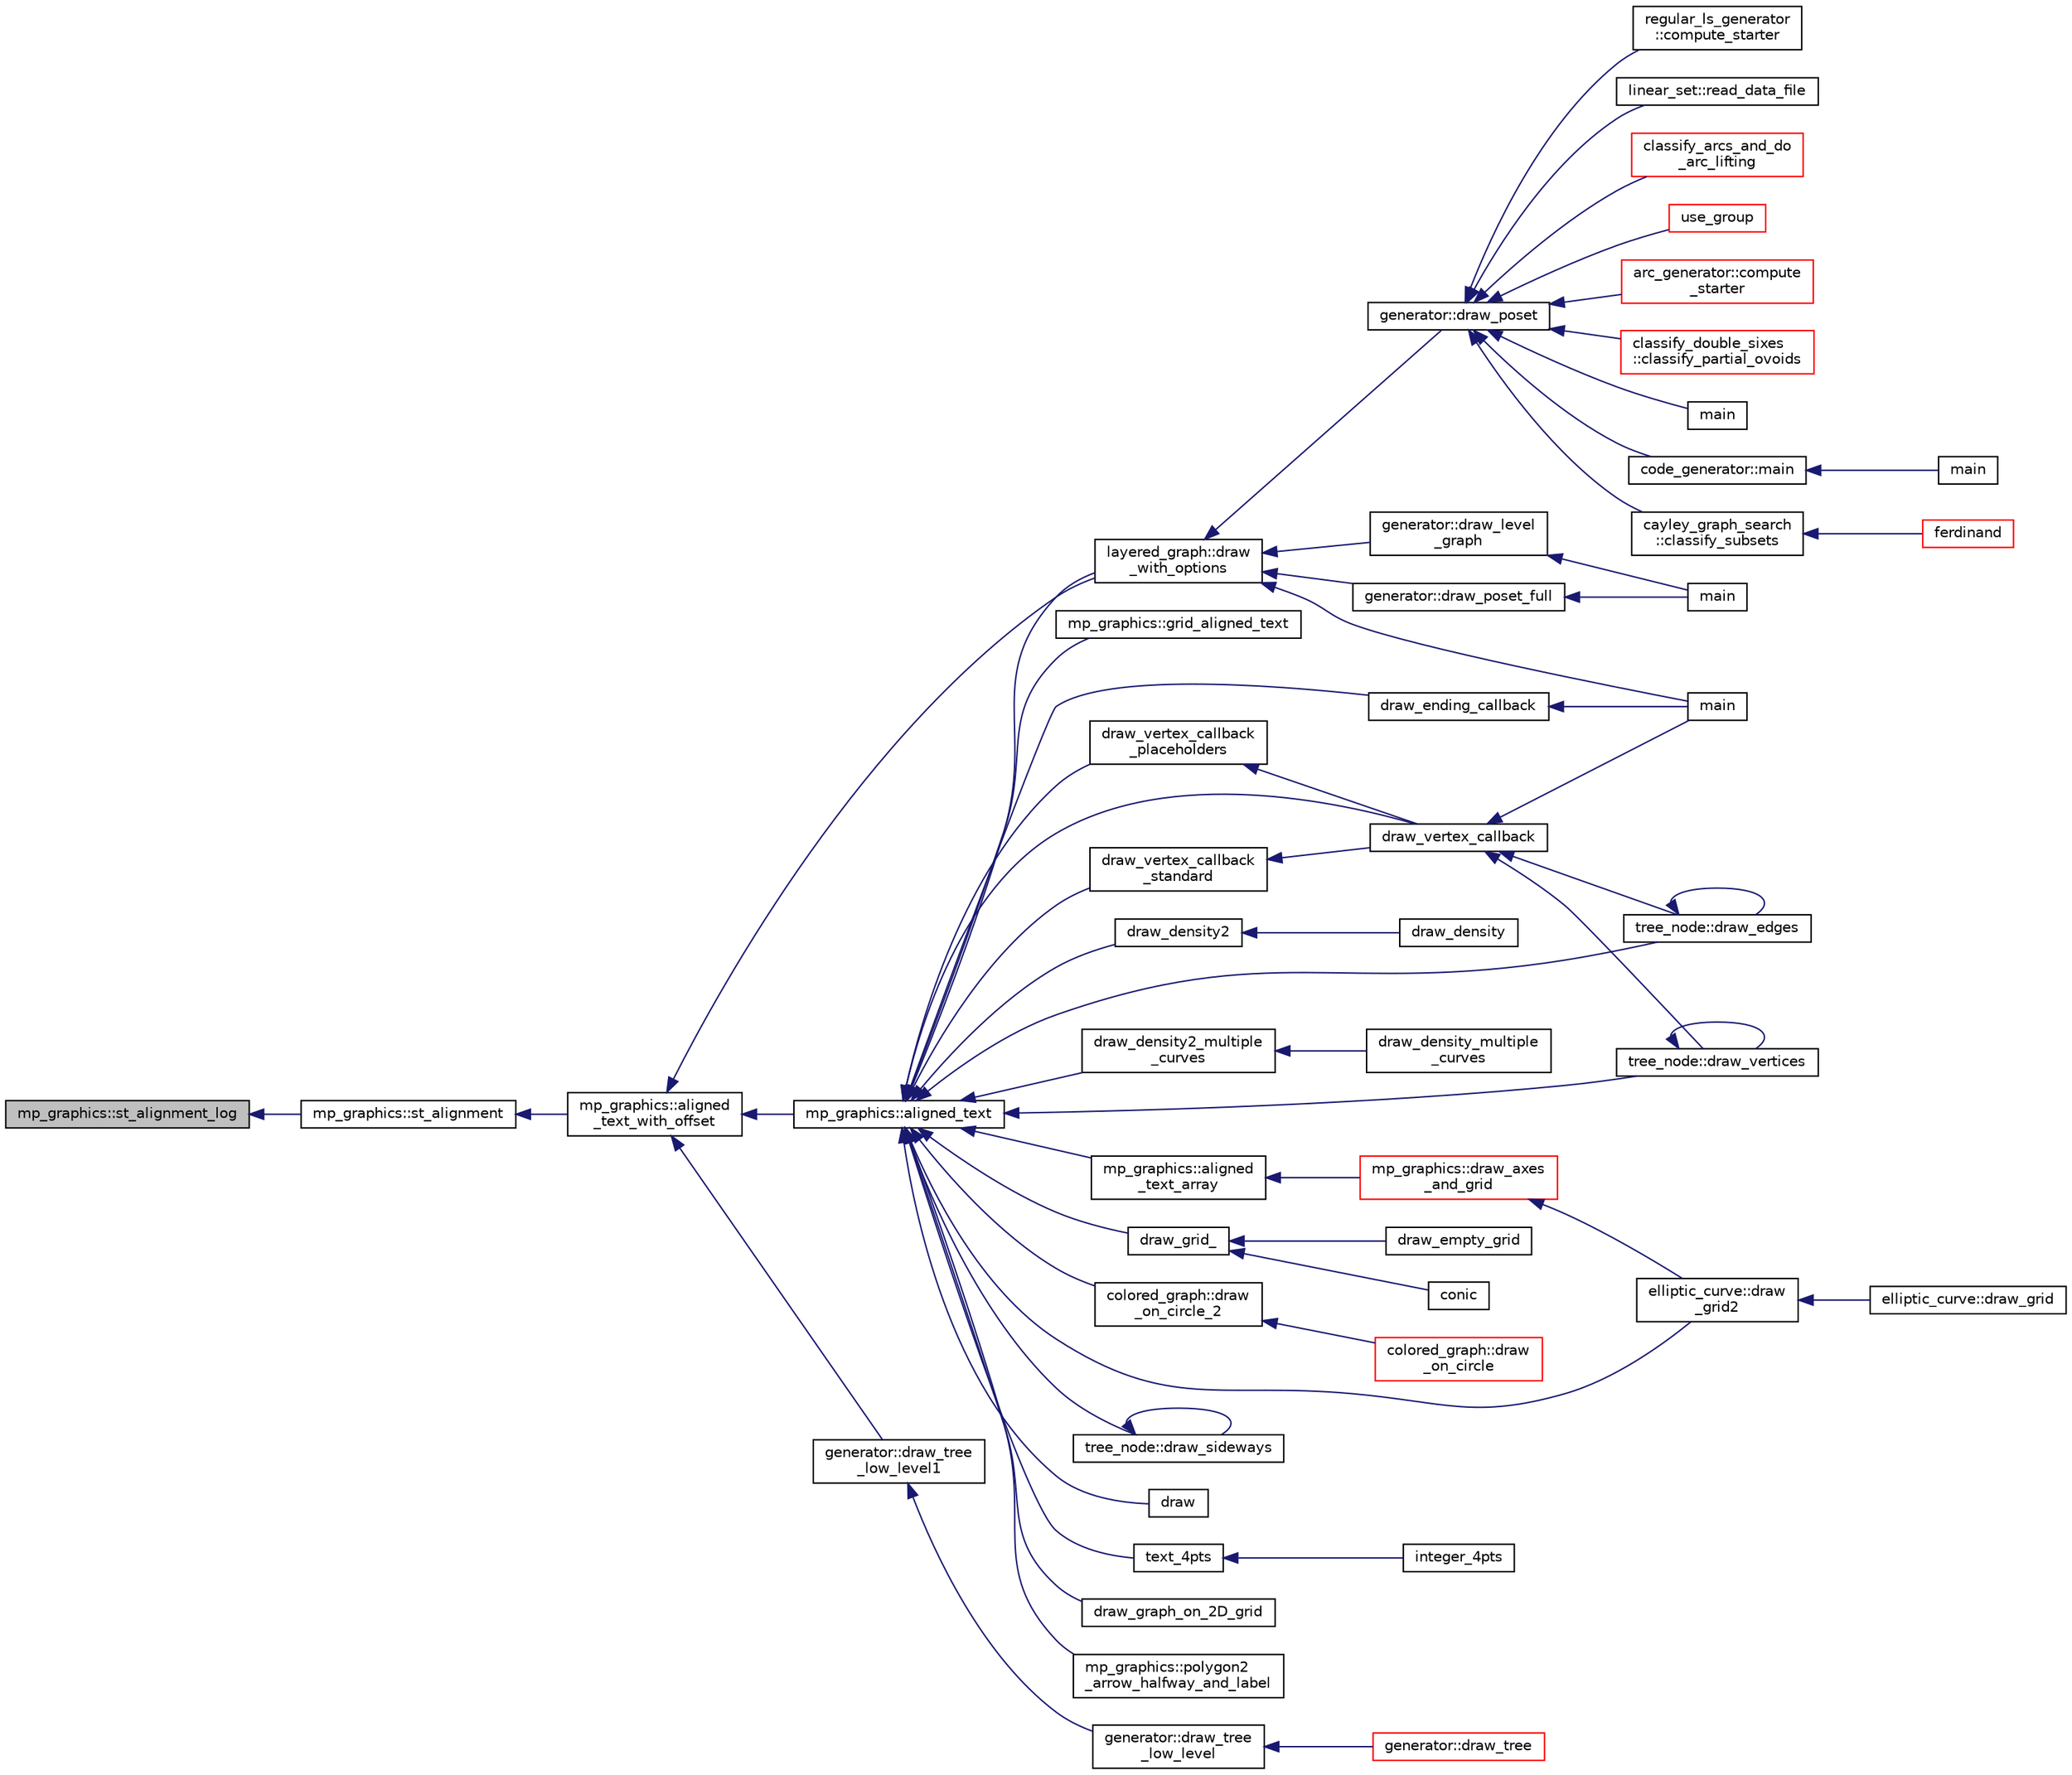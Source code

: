 digraph "mp_graphics::st_alignment_log"
{
  edge [fontname="Helvetica",fontsize="10",labelfontname="Helvetica",labelfontsize="10"];
  node [fontname="Helvetica",fontsize="10",shape=record];
  rankdir="LR";
  Node7457 [label="mp_graphics::st_alignment_log",height=0.2,width=0.4,color="black", fillcolor="grey75", style="filled", fontcolor="black"];
  Node7457 -> Node7458 [dir="back",color="midnightblue",fontsize="10",style="solid",fontname="Helvetica"];
  Node7458 [label="mp_graphics::st_alignment",height=0.2,width=0.4,color="black", fillcolor="white", style="filled",URL="$da/d2c/classmp__graphics.html#ab897ac847368de2da4296c7f159cc5f9"];
  Node7458 -> Node7459 [dir="back",color="midnightblue",fontsize="10",style="solid",fontname="Helvetica"];
  Node7459 [label="mp_graphics::aligned\l_text_with_offset",height=0.2,width=0.4,color="black", fillcolor="white", style="filled",URL="$da/d2c/classmp__graphics.html#a3b5a8558ee721bd8b9ed36e732317679"];
  Node7459 -> Node7460 [dir="back",color="midnightblue",fontsize="10",style="solid",fontname="Helvetica"];
  Node7460 [label="layered_graph::draw\l_with_options",height=0.2,width=0.4,color="black", fillcolor="white", style="filled",URL="$da/db1/classlayered__graph.html#a4c76e40c6cf5bfb2ab2df20c33e846bc"];
  Node7460 -> Node7461 [dir="back",color="midnightblue",fontsize="10",style="solid",fontname="Helvetica"];
  Node7461 [label="main",height=0.2,width=0.4,color="black", fillcolor="white", style="filled",URL="$da/d62/layered__graph__main_8_c.html#a217dbf8b442f20279ea00b898af96f52"];
  Node7460 -> Node7462 [dir="back",color="midnightblue",fontsize="10",style="solid",fontname="Helvetica"];
  Node7462 [label="generator::draw_poset_full",height=0.2,width=0.4,color="black", fillcolor="white", style="filled",URL="$d7/d73/classgenerator.html#a6f7f90e50993905db31342536ac59d8c"];
  Node7462 -> Node7463 [dir="back",color="midnightblue",fontsize="10",style="solid",fontname="Helvetica"];
  Node7463 [label="main",height=0.2,width=0.4,color="black", fillcolor="white", style="filled",URL="$de/d2d/graph_2graph_8_c.html#a217dbf8b442f20279ea00b898af96f52"];
  Node7460 -> Node7464 [dir="back",color="midnightblue",fontsize="10",style="solid",fontname="Helvetica"];
  Node7464 [label="generator::draw_poset",height=0.2,width=0.4,color="black", fillcolor="white", style="filled",URL="$d7/d73/classgenerator.html#aa4f99c75a86701ba85e514a294efdf3a"];
  Node7464 -> Node7465 [dir="back",color="midnightblue",fontsize="10",style="solid",fontname="Helvetica"];
  Node7465 [label="main",height=0.2,width=0.4,color="black", fillcolor="white", style="filled",URL="$d1/d5e/blt__main_8_c.html#a217dbf8b442f20279ea00b898af96f52"];
  Node7464 -> Node7466 [dir="back",color="midnightblue",fontsize="10",style="solid",fontname="Helvetica"];
  Node7466 [label="code_generator::main",height=0.2,width=0.4,color="black", fillcolor="white", style="filled",URL="$db/d37/classcode__generator.html#ab3cf3a306e4032c2b471ac95321c599f"];
  Node7466 -> Node7467 [dir="back",color="midnightblue",fontsize="10",style="solid",fontname="Helvetica"];
  Node7467 [label="main",height=0.2,width=0.4,color="black", fillcolor="white", style="filled",URL="$d4/d4f/codes_8_c.html#a217dbf8b442f20279ea00b898af96f52"];
  Node7464 -> Node7468 [dir="back",color="midnightblue",fontsize="10",style="solid",fontname="Helvetica"];
  Node7468 [label="cayley_graph_search\l::classify_subsets",height=0.2,width=0.4,color="black", fillcolor="white", style="filled",URL="$de/dae/classcayley__graph__search.html#a4cf8a90752e018a281481ac80ad52c4b"];
  Node7468 -> Node7469 [dir="back",color="midnightblue",fontsize="10",style="solid",fontname="Helvetica"];
  Node7469 [label="ferdinand",height=0.2,width=0.4,color="red", fillcolor="white", style="filled",URL="$da/df3/ferdinand_8_c.html#a322b57727d23cf5a0932f11c30ea18d9"];
  Node7464 -> Node7471 [dir="back",color="midnightblue",fontsize="10",style="solid",fontname="Helvetica"];
  Node7471 [label="regular_ls_generator\l::compute_starter",height=0.2,width=0.4,color="black", fillcolor="white", style="filled",URL="$d2/dd8/classregular__ls__generator.html#aa38907741058694a73194b02ceb4a53d"];
  Node7464 -> Node7472 [dir="back",color="midnightblue",fontsize="10",style="solid",fontname="Helvetica"];
  Node7472 [label="linear_set::read_data_file",height=0.2,width=0.4,color="black", fillcolor="white", style="filled",URL="$dd/d86/classlinear__set.html#a9a5cd28cc81be7ee41002b2e3114c2cb"];
  Node7464 -> Node7473 [dir="back",color="midnightblue",fontsize="10",style="solid",fontname="Helvetica"];
  Node7473 [label="classify_arcs_and_do\l_arc_lifting",height=0.2,width=0.4,color="red", fillcolor="white", style="filled",URL="$d6/dc3/arc__lifting__main_8_c.html#afdd7be16f16b8c71e9a72fe5f6a0b59c"];
  Node7464 -> Node7475 [dir="back",color="midnightblue",fontsize="10",style="solid",fontname="Helvetica"];
  Node7475 [label="use_group",height=0.2,width=0.4,color="red", fillcolor="white", style="filled",URL="$d9/d9f/all__cliques_8_c.html#aba62531e97173264c39afe2c7857af31"];
  Node7464 -> Node7477 [dir="back",color="midnightblue",fontsize="10",style="solid",fontname="Helvetica"];
  Node7477 [label="arc_generator::compute\l_starter",height=0.2,width=0.4,color="red", fillcolor="white", style="filled",URL="$d4/d21/classarc__generator.html#aad1dcec3a1c302e743d574bd1ac857d9"];
  Node7464 -> Node7483 [dir="back",color="midnightblue",fontsize="10",style="solid",fontname="Helvetica"];
  Node7483 [label="classify_double_sixes\l::classify_partial_ovoids",height=0.2,width=0.4,color="red", fillcolor="white", style="filled",URL="$dd/d23/classclassify__double__sixes.html#a2253fca143a0e8a3e39655eb05668ae9"];
  Node7460 -> Node7485 [dir="back",color="midnightblue",fontsize="10",style="solid",fontname="Helvetica"];
  Node7485 [label="generator::draw_level\l_graph",height=0.2,width=0.4,color="black", fillcolor="white", style="filled",URL="$d7/d73/classgenerator.html#a6bbc7b7aafea55ff8e202efc43ab263c"];
  Node7485 -> Node7463 [dir="back",color="midnightblue",fontsize="10",style="solid",fontname="Helvetica"];
  Node7459 -> Node7486 [dir="back",color="midnightblue",fontsize="10",style="solid",fontname="Helvetica"];
  Node7486 [label="mp_graphics::aligned_text",height=0.2,width=0.4,color="black", fillcolor="white", style="filled",URL="$da/d2c/classmp__graphics.html#a52ca0d0e39640fe15c6a8bd8633c9e5a"];
  Node7486 -> Node7487 [dir="back",color="midnightblue",fontsize="10",style="solid",fontname="Helvetica"];
  Node7487 [label="draw_grid_",height=0.2,width=0.4,color="black", fillcolor="white", style="filled",URL="$d4/de8/conic_8_c.html#ad4469548f3a53a4be0974832573a8661"];
  Node7487 -> Node7488 [dir="back",color="midnightblue",fontsize="10",style="solid",fontname="Helvetica"];
  Node7488 [label="draw_empty_grid",height=0.2,width=0.4,color="black", fillcolor="white", style="filled",URL="$d4/de8/conic_8_c.html#a0a991c7d8313e303d51bea14da7b490a"];
  Node7487 -> Node7489 [dir="back",color="midnightblue",fontsize="10",style="solid",fontname="Helvetica"];
  Node7489 [label="conic",height=0.2,width=0.4,color="black", fillcolor="white", style="filled",URL="$d4/de8/conic_8_c.html#a96def9474b981a9d5831a9b48d85d652"];
  Node7486 -> Node7490 [dir="back",color="midnightblue",fontsize="10",style="solid",fontname="Helvetica"];
  Node7490 [label="colored_graph::draw\l_on_circle_2",height=0.2,width=0.4,color="black", fillcolor="white", style="filled",URL="$dc/de2/classcolored__graph.html#a5491c0aa5ba7e60fb694fe7fbbc5ce8a"];
  Node7490 -> Node7491 [dir="back",color="midnightblue",fontsize="10",style="solid",fontname="Helvetica"];
  Node7491 [label="colored_graph::draw\l_on_circle",height=0.2,width=0.4,color="red", fillcolor="white", style="filled",URL="$dc/de2/classcolored__graph.html#af5b7af38772c569cc0d6ab1d7c1fe20b"];
  Node7486 -> Node7493 [dir="back",color="midnightblue",fontsize="10",style="solid",fontname="Helvetica"];
  Node7493 [label="draw_vertex_callback",height=0.2,width=0.4,color="black", fillcolor="white", style="filled",URL="$da/d62/layered__graph__main_8_c.html#a12172e73c4ca6e742bcac2a0f48e3247"];
  Node7493 -> Node7461 [dir="back",color="midnightblue",fontsize="10",style="solid",fontname="Helvetica"];
  Node7493 -> Node7494 [dir="back",color="midnightblue",fontsize="10",style="solid",fontname="Helvetica"];
  Node7494 [label="tree_node::draw_edges",height=0.2,width=0.4,color="black", fillcolor="white", style="filled",URL="$df/dbf/classtree__node.html#a7ccbb586fde19d382c05065d80501eca"];
  Node7494 -> Node7494 [dir="back",color="midnightblue",fontsize="10",style="solid",fontname="Helvetica"];
  Node7493 -> Node7495 [dir="back",color="midnightblue",fontsize="10",style="solid",fontname="Helvetica"];
  Node7495 [label="tree_node::draw_vertices",height=0.2,width=0.4,color="black", fillcolor="white", style="filled",URL="$df/dbf/classtree__node.html#a8eaf9ec1be67f5e8110b8b38fbe8a7ab"];
  Node7495 -> Node7495 [dir="back",color="midnightblue",fontsize="10",style="solid",fontname="Helvetica"];
  Node7486 -> Node7496 [dir="back",color="midnightblue",fontsize="10",style="solid",fontname="Helvetica"];
  Node7496 [label="draw_vertex_callback\l_standard",height=0.2,width=0.4,color="black", fillcolor="white", style="filled",URL="$da/d62/layered__graph__main_8_c.html#abc335287f04bbce709995f3a7c22d6b5"];
  Node7496 -> Node7493 [dir="back",color="midnightblue",fontsize="10",style="solid",fontname="Helvetica"];
  Node7486 -> Node7497 [dir="back",color="midnightblue",fontsize="10",style="solid",fontname="Helvetica"];
  Node7497 [label="draw_vertex_callback\l_placeholders",height=0.2,width=0.4,color="black", fillcolor="white", style="filled",URL="$da/d62/layered__graph__main_8_c.html#a3a039b2353485afbc1ef07bcb0a2845c"];
  Node7497 -> Node7493 [dir="back",color="midnightblue",fontsize="10",style="solid",fontname="Helvetica"];
  Node7486 -> Node7498 [dir="back",color="midnightblue",fontsize="10",style="solid",fontname="Helvetica"];
  Node7498 [label="draw_ending_callback",height=0.2,width=0.4,color="black", fillcolor="white", style="filled",URL="$da/d62/layered__graph__main_8_c.html#a038ba49bf52ac814b48b54bc8d9c4c75"];
  Node7498 -> Node7461 [dir="back",color="midnightblue",fontsize="10",style="solid",fontname="Helvetica"];
  Node7486 -> Node7460 [dir="back",color="midnightblue",fontsize="10",style="solid",fontname="Helvetica"];
  Node7486 -> Node7499 [dir="back",color="midnightblue",fontsize="10",style="solid",fontname="Helvetica"];
  Node7499 [label="draw",height=0.2,width=0.4,color="black", fillcolor="white", style="filled",URL="$d7/d04/graphics_8h.html#a2f0462cf6d66f0096ed82a8dad6e4c3d"];
  Node7486 -> Node7500 [dir="back",color="midnightblue",fontsize="10",style="solid",fontname="Helvetica"];
  Node7500 [label="text_4pts",height=0.2,width=0.4,color="black", fillcolor="white", style="filled",URL="$d7/d04/graphics_8h.html#ac753312697ae56ef987f518aed6c610b"];
  Node7500 -> Node7501 [dir="back",color="midnightblue",fontsize="10",style="solid",fontname="Helvetica"];
  Node7501 [label="integer_4pts",height=0.2,width=0.4,color="black", fillcolor="white", style="filled",URL="$d7/d04/graphics_8h.html#a1b0985015c8b8f4d6a4bbbe51833a5ad"];
  Node7486 -> Node7502 [dir="back",color="midnightblue",fontsize="10",style="solid",fontname="Helvetica"];
  Node7502 [label="draw_graph_on_2D_grid",height=0.2,width=0.4,color="black", fillcolor="white", style="filled",URL="$d7/d04/graphics_8h.html#af1fb7eed73ca4b08ce41329c6b843f6b"];
  Node7486 -> Node7503 [dir="back",color="midnightblue",fontsize="10",style="solid",fontname="Helvetica"];
  Node7503 [label="mp_graphics::polygon2\l_arrow_halfway_and_label",height=0.2,width=0.4,color="black", fillcolor="white", style="filled",URL="$da/d2c/classmp__graphics.html#a4f93744250eba12fc348a379f678ea22"];
  Node7486 -> Node7504 [dir="back",color="midnightblue",fontsize="10",style="solid",fontname="Helvetica"];
  Node7504 [label="mp_graphics::grid_aligned_text",height=0.2,width=0.4,color="black", fillcolor="white", style="filled",URL="$da/d2c/classmp__graphics.html#ad3b57102c2dc4f14d80522513ee92e2d"];
  Node7486 -> Node7505 [dir="back",color="midnightblue",fontsize="10",style="solid",fontname="Helvetica"];
  Node7505 [label="mp_graphics::aligned\l_text_array",height=0.2,width=0.4,color="black", fillcolor="white", style="filled",URL="$da/d2c/classmp__graphics.html#a19f2bd68d1090f43bb7b6567ad81b6b4"];
  Node7505 -> Node7506 [dir="back",color="midnightblue",fontsize="10",style="solid",fontname="Helvetica"];
  Node7506 [label="mp_graphics::draw_axes\l_and_grid",height=0.2,width=0.4,color="red", fillcolor="white", style="filled",URL="$da/d2c/classmp__graphics.html#a50758b934912d486ff6e5fcbef74a1d0"];
  Node7506 -> Node7514 [dir="back",color="midnightblue",fontsize="10",style="solid",fontname="Helvetica"];
  Node7514 [label="elliptic_curve::draw\l_grid2",height=0.2,width=0.4,color="black", fillcolor="white", style="filled",URL="$d3/dea/classelliptic__curve.html#a20f858541aed9bfaabdf69b10f18cdbe"];
  Node7514 -> Node7515 [dir="back",color="midnightblue",fontsize="10",style="solid",fontname="Helvetica"];
  Node7515 [label="elliptic_curve::draw_grid",height=0.2,width=0.4,color="black", fillcolor="white", style="filled",URL="$d3/dea/classelliptic__curve.html#afa9d40e1a626257ad802bdb5a157ad0a"];
  Node7486 -> Node7516 [dir="back",color="midnightblue",fontsize="10",style="solid",fontname="Helvetica"];
  Node7516 [label="draw_density2",height=0.2,width=0.4,color="black", fillcolor="white", style="filled",URL="$de/dea/plot_8_c.html#a4325acc4eb31709cb6d3e5055c5196de"];
  Node7516 -> Node7517 [dir="back",color="midnightblue",fontsize="10",style="solid",fontname="Helvetica"];
  Node7517 [label="draw_density",height=0.2,width=0.4,color="black", fillcolor="white", style="filled",URL="$de/dea/plot_8_c.html#aacb709615412b4c930421172d579dbba"];
  Node7486 -> Node7518 [dir="back",color="midnightblue",fontsize="10",style="solid",fontname="Helvetica"];
  Node7518 [label="draw_density2_multiple\l_curves",height=0.2,width=0.4,color="black", fillcolor="white", style="filled",URL="$de/dea/plot_8_c.html#ac9b4203b5c6e28f5af87331deeb2142b"];
  Node7518 -> Node7519 [dir="back",color="midnightblue",fontsize="10",style="solid",fontname="Helvetica"];
  Node7519 [label="draw_density_multiple\l_curves",height=0.2,width=0.4,color="black", fillcolor="white", style="filled",URL="$de/dea/plot_8_c.html#ae8316e657aaea4fb3b6056fa2079764e"];
  Node7486 -> Node7494 [dir="back",color="midnightblue",fontsize="10",style="solid",fontname="Helvetica"];
  Node7486 -> Node7495 [dir="back",color="midnightblue",fontsize="10",style="solid",fontname="Helvetica"];
  Node7486 -> Node7520 [dir="back",color="midnightblue",fontsize="10",style="solid",fontname="Helvetica"];
  Node7520 [label="tree_node::draw_sideways",height=0.2,width=0.4,color="black", fillcolor="white", style="filled",URL="$df/dbf/classtree__node.html#a9b2f0bf6523c86a1fe755f6186180adb"];
  Node7520 -> Node7520 [dir="back",color="midnightblue",fontsize="10",style="solid",fontname="Helvetica"];
  Node7486 -> Node7514 [dir="back",color="midnightblue",fontsize="10",style="solid",fontname="Helvetica"];
  Node7459 -> Node7521 [dir="back",color="midnightblue",fontsize="10",style="solid",fontname="Helvetica"];
  Node7521 [label="generator::draw_tree\l_low_level1",height=0.2,width=0.4,color="black", fillcolor="white", style="filled",URL="$d7/d73/classgenerator.html#a05c91a8f773c25fbad2e806201d5f0d3"];
  Node7521 -> Node7522 [dir="back",color="midnightblue",fontsize="10",style="solid",fontname="Helvetica"];
  Node7522 [label="generator::draw_tree\l_low_level",height=0.2,width=0.4,color="black", fillcolor="white", style="filled",URL="$d7/d73/classgenerator.html#a7ec4c0902ecfc19049792b60526ae446"];
  Node7522 -> Node7523 [dir="back",color="midnightblue",fontsize="10",style="solid",fontname="Helvetica"];
  Node7523 [label="generator::draw_tree",height=0.2,width=0.4,color="red", fillcolor="white", style="filled",URL="$d7/d73/classgenerator.html#ae3d68e3de8f4a5decdaef2d8008cd4a6"];
}
